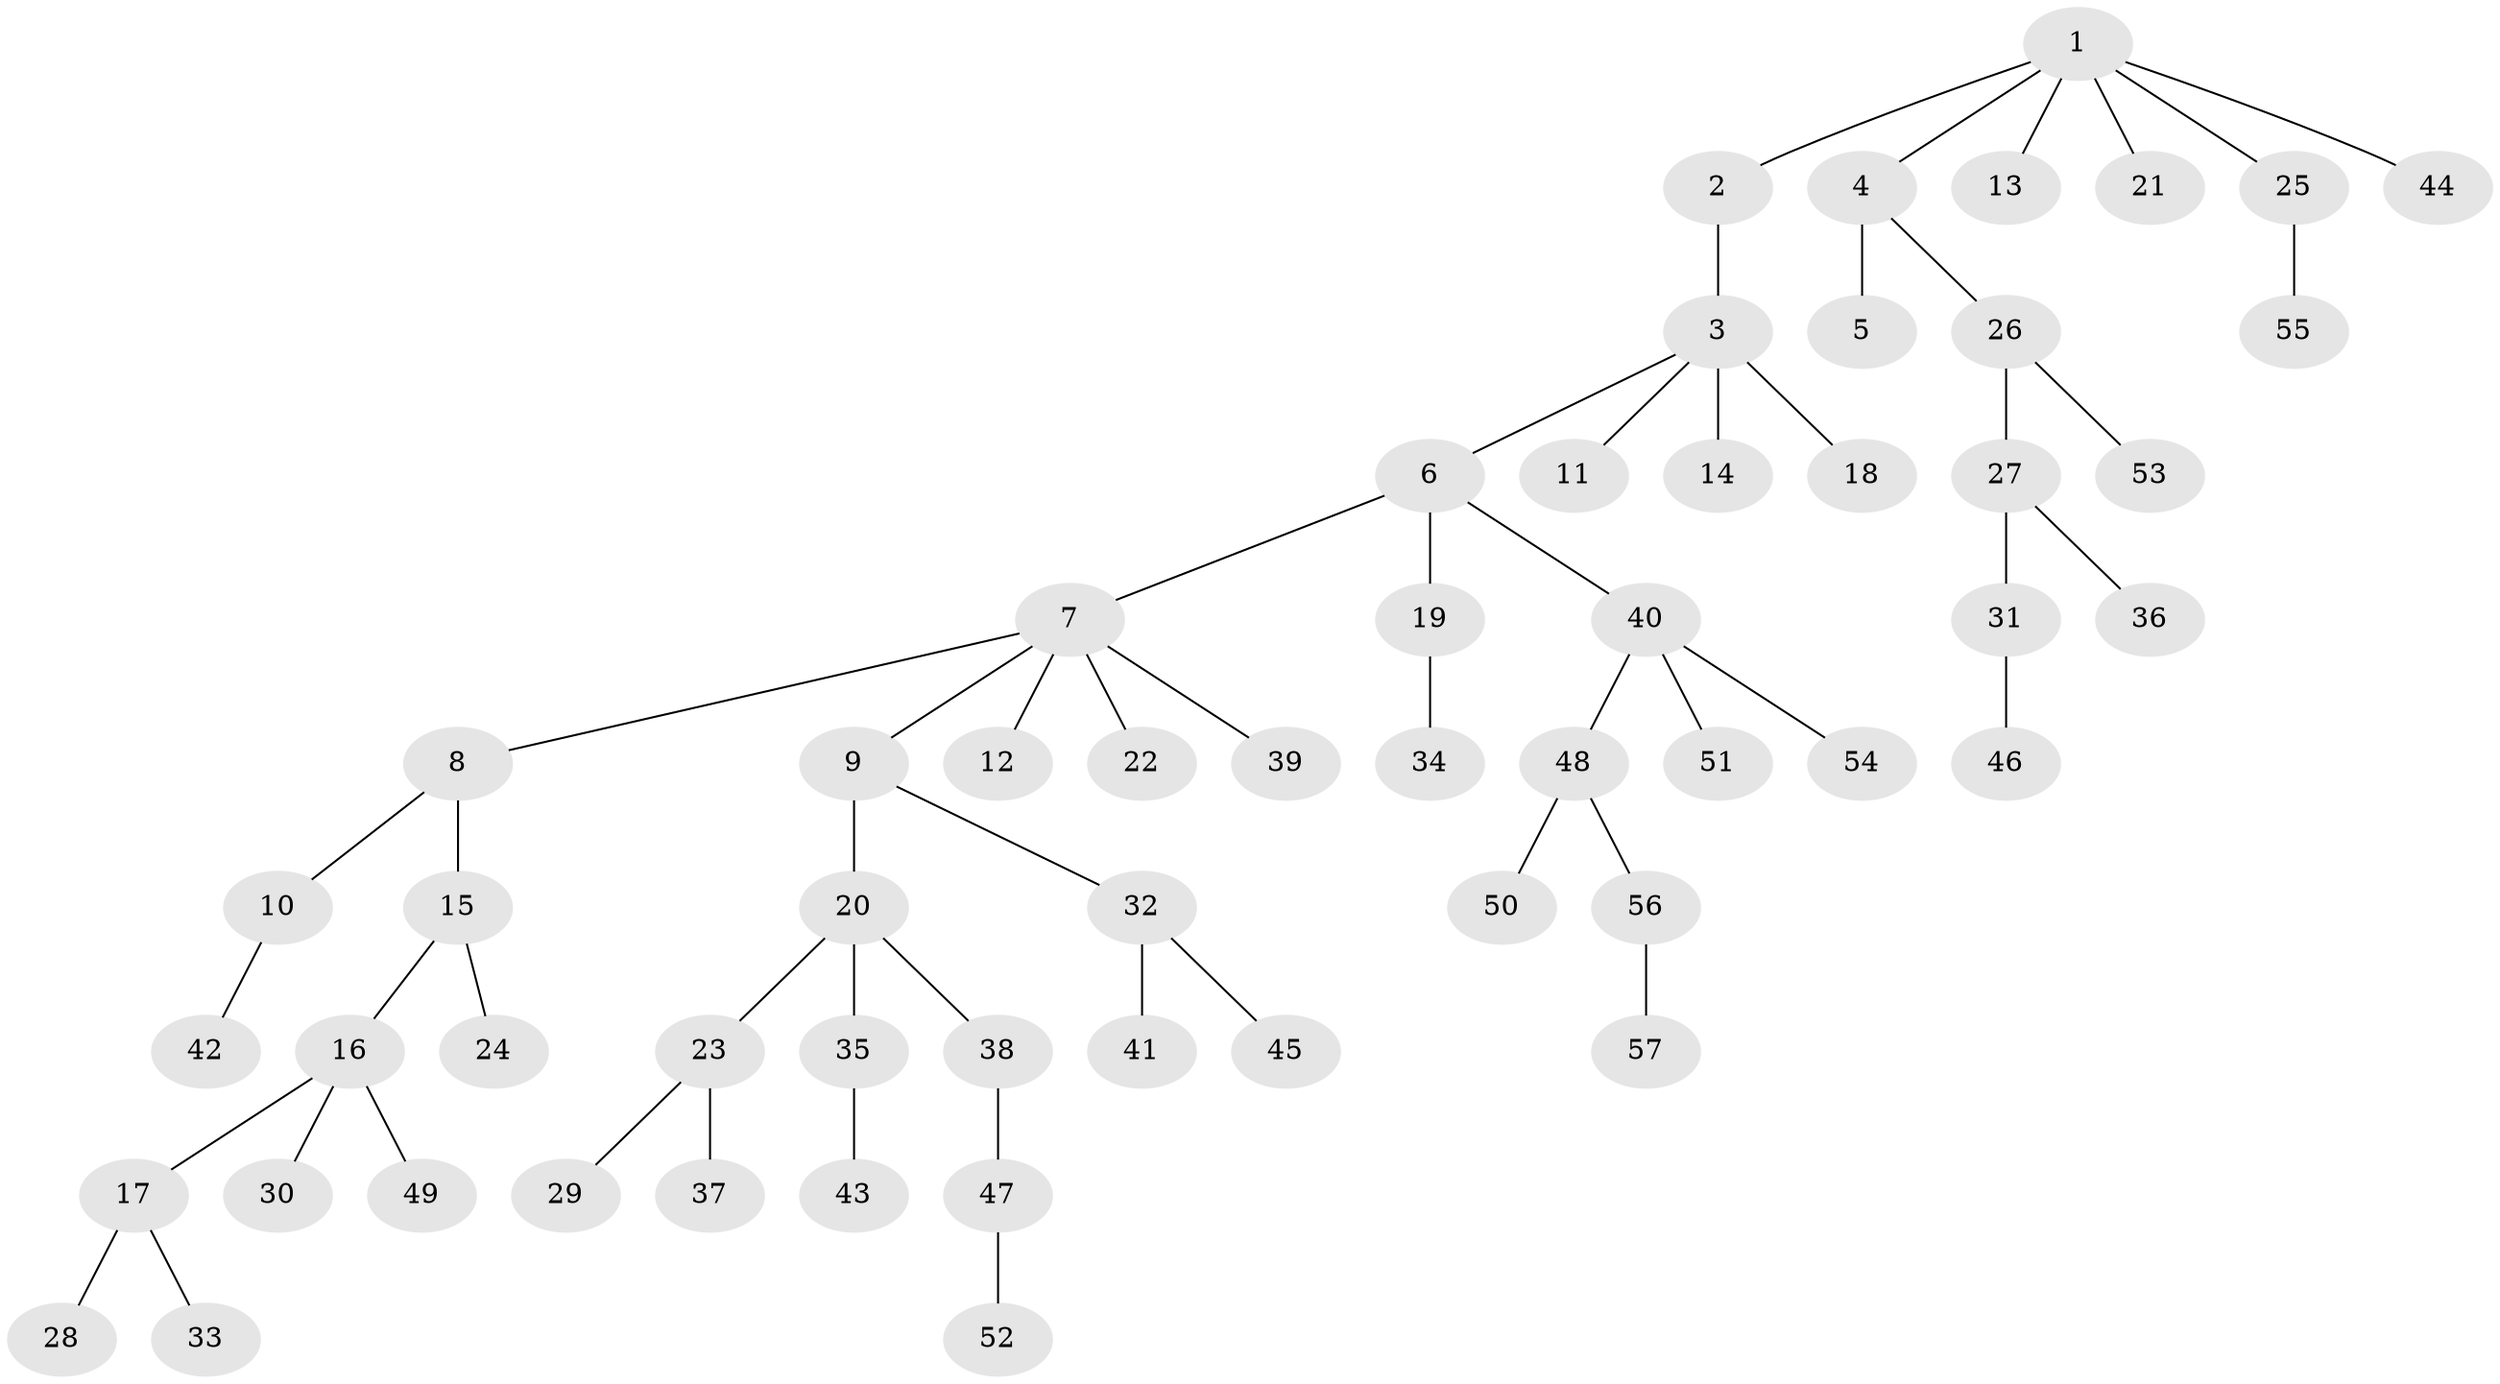 // coarse degree distribution, {9: 0.045454545454545456, 1: 0.7727272727272727, 2: 0.13636363636363635, 10: 0.045454545454545456}
// Generated by graph-tools (version 1.1) at 2025/56/03/04/25 21:56:42]
// undirected, 57 vertices, 56 edges
graph export_dot {
graph [start="1"]
  node [color=gray90,style=filled];
  1;
  2;
  3;
  4;
  5;
  6;
  7;
  8;
  9;
  10;
  11;
  12;
  13;
  14;
  15;
  16;
  17;
  18;
  19;
  20;
  21;
  22;
  23;
  24;
  25;
  26;
  27;
  28;
  29;
  30;
  31;
  32;
  33;
  34;
  35;
  36;
  37;
  38;
  39;
  40;
  41;
  42;
  43;
  44;
  45;
  46;
  47;
  48;
  49;
  50;
  51;
  52;
  53;
  54;
  55;
  56;
  57;
  1 -- 2;
  1 -- 4;
  1 -- 13;
  1 -- 21;
  1 -- 25;
  1 -- 44;
  2 -- 3;
  3 -- 6;
  3 -- 11;
  3 -- 14;
  3 -- 18;
  4 -- 5;
  4 -- 26;
  6 -- 7;
  6 -- 19;
  6 -- 40;
  7 -- 8;
  7 -- 9;
  7 -- 12;
  7 -- 22;
  7 -- 39;
  8 -- 10;
  8 -- 15;
  9 -- 20;
  9 -- 32;
  10 -- 42;
  15 -- 16;
  15 -- 24;
  16 -- 17;
  16 -- 30;
  16 -- 49;
  17 -- 28;
  17 -- 33;
  19 -- 34;
  20 -- 23;
  20 -- 35;
  20 -- 38;
  23 -- 29;
  23 -- 37;
  25 -- 55;
  26 -- 27;
  26 -- 53;
  27 -- 31;
  27 -- 36;
  31 -- 46;
  32 -- 41;
  32 -- 45;
  35 -- 43;
  38 -- 47;
  40 -- 48;
  40 -- 51;
  40 -- 54;
  47 -- 52;
  48 -- 50;
  48 -- 56;
  56 -- 57;
}
